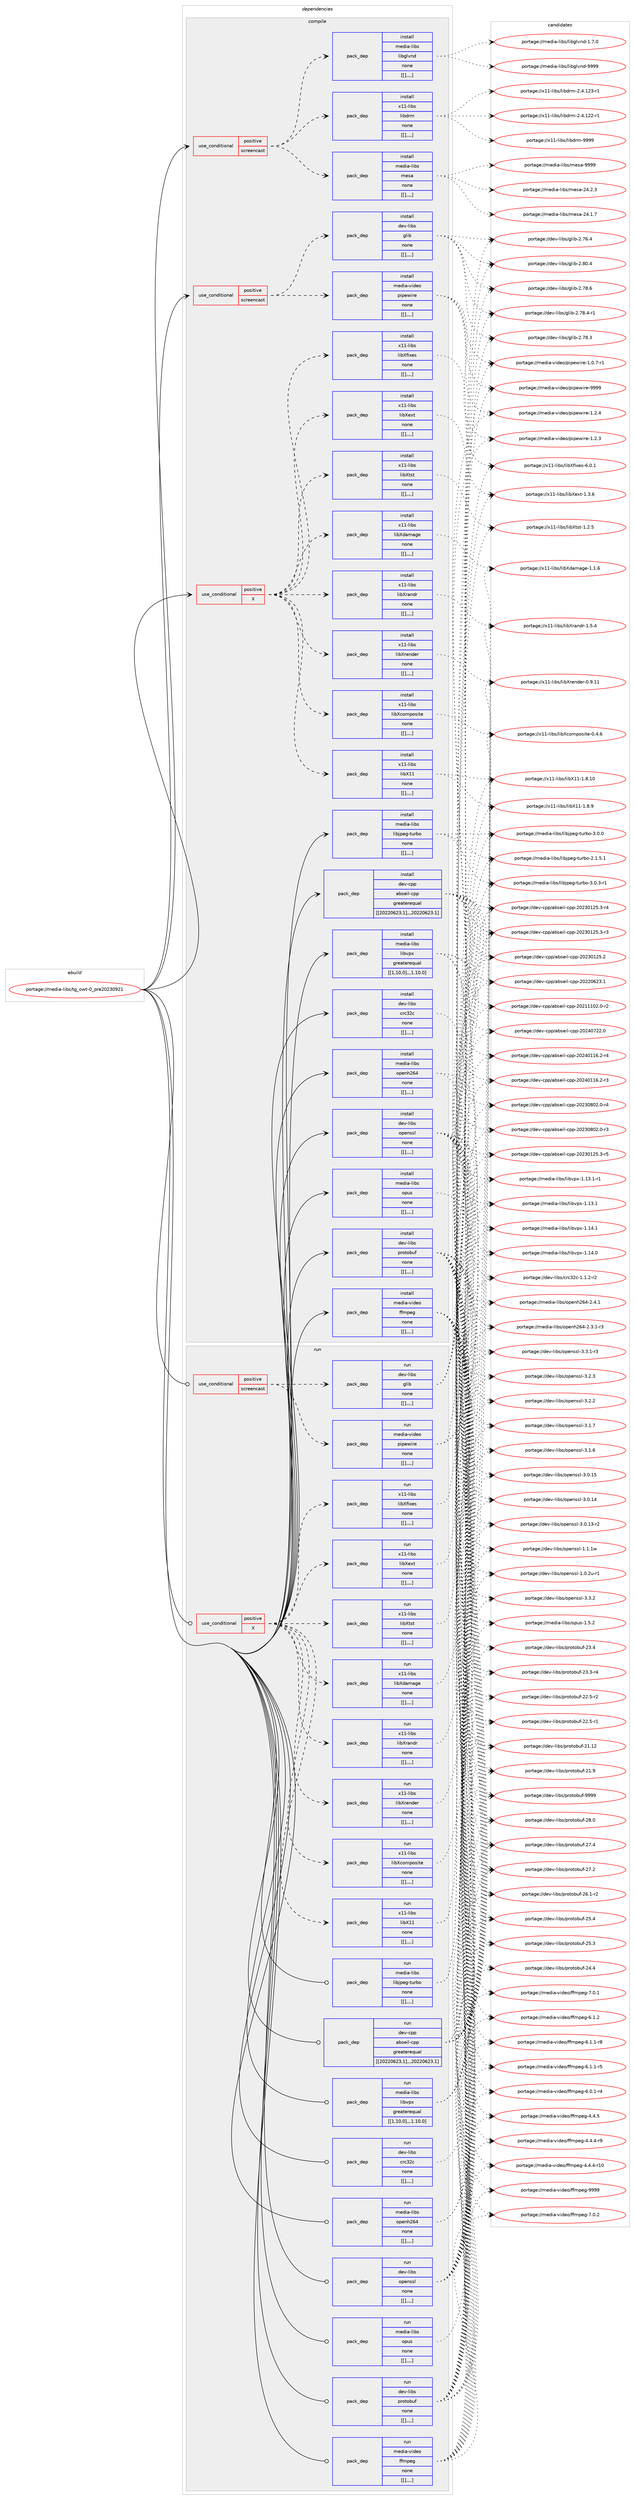 digraph prolog {

# *************
# Graph options
# *************

newrank=true;
concentrate=true;
compound=true;
graph [rankdir=LR,fontname=Helvetica,fontsize=10,ranksep=1.5];#, ranksep=2.5, nodesep=0.2];
edge  [arrowhead=vee];
node  [fontname=Helvetica,fontsize=10];

# **********
# The ebuild
# **********

subgraph cluster_leftcol {
color=gray;
label=<<i>ebuild</i>>;
id [label="portage://media-libs/tg_owt-0_pre20230921", color=red, width=4, href="../media-libs/tg_owt-0_pre20230921.svg"];
}

# ****************
# The dependencies
# ****************

subgraph cluster_midcol {
color=gray;
label=<<i>dependencies</i>>;
subgraph cluster_compile {
fillcolor="#eeeeee";
style=filled;
label=<<i>compile</i>>;
subgraph cond81525 {
dependency317025 [label=<<TABLE BORDER="0" CELLBORDER="1" CELLSPACING="0" CELLPADDING="4"><TR><TD ROWSPAN="3" CELLPADDING="10">use_conditional</TD></TR><TR><TD>positive</TD></TR><TR><TD>X</TD></TR></TABLE>>, shape=none, color=red];
subgraph pack233077 {
dependency317026 [label=<<TABLE BORDER="0" CELLBORDER="1" CELLSPACING="0" CELLPADDING="4" WIDTH="220"><TR><TD ROWSPAN="6" CELLPADDING="30">pack_dep</TD></TR><TR><TD WIDTH="110">install</TD></TR><TR><TD>x11-libs</TD></TR><TR><TD>libX11</TD></TR><TR><TD>none</TD></TR><TR><TD>[[],,,,]</TD></TR></TABLE>>, shape=none, color=blue];
}
dependency317025:e -> dependency317026:w [weight=20,style="dashed",arrowhead="vee"];
subgraph pack233078 {
dependency317027 [label=<<TABLE BORDER="0" CELLBORDER="1" CELLSPACING="0" CELLPADDING="4" WIDTH="220"><TR><TD ROWSPAN="6" CELLPADDING="30">pack_dep</TD></TR><TR><TD WIDTH="110">install</TD></TR><TR><TD>x11-libs</TD></TR><TR><TD>libXcomposite</TD></TR><TR><TD>none</TD></TR><TR><TD>[[],,,,]</TD></TR></TABLE>>, shape=none, color=blue];
}
dependency317025:e -> dependency317027:w [weight=20,style="dashed",arrowhead="vee"];
subgraph pack233079 {
dependency317028 [label=<<TABLE BORDER="0" CELLBORDER="1" CELLSPACING="0" CELLPADDING="4" WIDTH="220"><TR><TD ROWSPAN="6" CELLPADDING="30">pack_dep</TD></TR><TR><TD WIDTH="110">install</TD></TR><TR><TD>x11-libs</TD></TR><TR><TD>libXdamage</TD></TR><TR><TD>none</TD></TR><TR><TD>[[],,,,]</TD></TR></TABLE>>, shape=none, color=blue];
}
dependency317025:e -> dependency317028:w [weight=20,style="dashed",arrowhead="vee"];
subgraph pack233080 {
dependency317029 [label=<<TABLE BORDER="0" CELLBORDER="1" CELLSPACING="0" CELLPADDING="4" WIDTH="220"><TR><TD ROWSPAN="6" CELLPADDING="30">pack_dep</TD></TR><TR><TD WIDTH="110">install</TD></TR><TR><TD>x11-libs</TD></TR><TR><TD>libXext</TD></TR><TR><TD>none</TD></TR><TR><TD>[[],,,,]</TD></TR></TABLE>>, shape=none, color=blue];
}
dependency317025:e -> dependency317029:w [weight=20,style="dashed",arrowhead="vee"];
subgraph pack233081 {
dependency317030 [label=<<TABLE BORDER="0" CELLBORDER="1" CELLSPACING="0" CELLPADDING="4" WIDTH="220"><TR><TD ROWSPAN="6" CELLPADDING="30">pack_dep</TD></TR><TR><TD WIDTH="110">install</TD></TR><TR><TD>x11-libs</TD></TR><TR><TD>libXfixes</TD></TR><TR><TD>none</TD></TR><TR><TD>[[],,,,]</TD></TR></TABLE>>, shape=none, color=blue];
}
dependency317025:e -> dependency317030:w [weight=20,style="dashed",arrowhead="vee"];
subgraph pack233082 {
dependency317031 [label=<<TABLE BORDER="0" CELLBORDER="1" CELLSPACING="0" CELLPADDING="4" WIDTH="220"><TR><TD ROWSPAN="6" CELLPADDING="30">pack_dep</TD></TR><TR><TD WIDTH="110">install</TD></TR><TR><TD>x11-libs</TD></TR><TR><TD>libXrender</TD></TR><TR><TD>none</TD></TR><TR><TD>[[],,,,]</TD></TR></TABLE>>, shape=none, color=blue];
}
dependency317025:e -> dependency317031:w [weight=20,style="dashed",arrowhead="vee"];
subgraph pack233083 {
dependency317032 [label=<<TABLE BORDER="0" CELLBORDER="1" CELLSPACING="0" CELLPADDING="4" WIDTH="220"><TR><TD ROWSPAN="6" CELLPADDING="30">pack_dep</TD></TR><TR><TD WIDTH="110">install</TD></TR><TR><TD>x11-libs</TD></TR><TR><TD>libXrandr</TD></TR><TR><TD>none</TD></TR><TR><TD>[[],,,,]</TD></TR></TABLE>>, shape=none, color=blue];
}
dependency317025:e -> dependency317032:w [weight=20,style="dashed",arrowhead="vee"];
subgraph pack233084 {
dependency317033 [label=<<TABLE BORDER="0" CELLBORDER="1" CELLSPACING="0" CELLPADDING="4" WIDTH="220"><TR><TD ROWSPAN="6" CELLPADDING="30">pack_dep</TD></TR><TR><TD WIDTH="110">install</TD></TR><TR><TD>x11-libs</TD></TR><TR><TD>libXtst</TD></TR><TR><TD>none</TD></TR><TR><TD>[[],,,,]</TD></TR></TABLE>>, shape=none, color=blue];
}
dependency317025:e -> dependency317033:w [weight=20,style="dashed",arrowhead="vee"];
}
id:e -> dependency317025:w [weight=20,style="solid",arrowhead="vee"];
subgraph cond81526 {
dependency317034 [label=<<TABLE BORDER="0" CELLBORDER="1" CELLSPACING="0" CELLPADDING="4"><TR><TD ROWSPAN="3" CELLPADDING="10">use_conditional</TD></TR><TR><TD>positive</TD></TR><TR><TD>screencast</TD></TR></TABLE>>, shape=none, color=red];
subgraph pack233085 {
dependency317035 [label=<<TABLE BORDER="0" CELLBORDER="1" CELLSPACING="0" CELLPADDING="4" WIDTH="220"><TR><TD ROWSPAN="6" CELLPADDING="30">pack_dep</TD></TR><TR><TD WIDTH="110">install</TD></TR><TR><TD>dev-libs</TD></TR><TR><TD>glib</TD></TR><TR><TD>none</TD></TR><TR><TD>[[],,,,]</TD></TR></TABLE>>, shape=none, color=blue];
}
dependency317034:e -> dependency317035:w [weight=20,style="dashed",arrowhead="vee"];
subgraph pack233086 {
dependency317036 [label=<<TABLE BORDER="0" CELLBORDER="1" CELLSPACING="0" CELLPADDING="4" WIDTH="220"><TR><TD ROWSPAN="6" CELLPADDING="30">pack_dep</TD></TR><TR><TD WIDTH="110">install</TD></TR><TR><TD>media-video</TD></TR><TR><TD>pipewire</TD></TR><TR><TD>none</TD></TR><TR><TD>[[],,,,]</TD></TR></TABLE>>, shape=none, color=blue];
}
dependency317034:e -> dependency317036:w [weight=20,style="dashed",arrowhead="vee"];
}
id:e -> dependency317034:w [weight=20,style="solid",arrowhead="vee"];
subgraph cond81527 {
dependency317037 [label=<<TABLE BORDER="0" CELLBORDER="1" CELLSPACING="0" CELLPADDING="4"><TR><TD ROWSPAN="3" CELLPADDING="10">use_conditional</TD></TR><TR><TD>positive</TD></TR><TR><TD>screencast</TD></TR></TABLE>>, shape=none, color=red];
subgraph pack233087 {
dependency317038 [label=<<TABLE BORDER="0" CELLBORDER="1" CELLSPACING="0" CELLPADDING="4" WIDTH="220"><TR><TD ROWSPAN="6" CELLPADDING="30">pack_dep</TD></TR><TR><TD WIDTH="110">install</TD></TR><TR><TD>media-libs</TD></TR><TR><TD>libglvnd</TD></TR><TR><TD>none</TD></TR><TR><TD>[[],,,,]</TD></TR></TABLE>>, shape=none, color=blue];
}
dependency317037:e -> dependency317038:w [weight=20,style="dashed",arrowhead="vee"];
subgraph pack233088 {
dependency317039 [label=<<TABLE BORDER="0" CELLBORDER="1" CELLSPACING="0" CELLPADDING="4" WIDTH="220"><TR><TD ROWSPAN="6" CELLPADDING="30">pack_dep</TD></TR><TR><TD WIDTH="110">install</TD></TR><TR><TD>media-libs</TD></TR><TR><TD>mesa</TD></TR><TR><TD>none</TD></TR><TR><TD>[[],,,,]</TD></TR></TABLE>>, shape=none, color=blue];
}
dependency317037:e -> dependency317039:w [weight=20,style="dashed",arrowhead="vee"];
subgraph pack233089 {
dependency317040 [label=<<TABLE BORDER="0" CELLBORDER="1" CELLSPACING="0" CELLPADDING="4" WIDTH="220"><TR><TD ROWSPAN="6" CELLPADDING="30">pack_dep</TD></TR><TR><TD WIDTH="110">install</TD></TR><TR><TD>x11-libs</TD></TR><TR><TD>libdrm</TD></TR><TR><TD>none</TD></TR><TR><TD>[[],,,,]</TD></TR></TABLE>>, shape=none, color=blue];
}
dependency317037:e -> dependency317040:w [weight=20,style="dashed",arrowhead="vee"];
}
id:e -> dependency317037:w [weight=20,style="solid",arrowhead="vee"];
subgraph pack233090 {
dependency317041 [label=<<TABLE BORDER="0" CELLBORDER="1" CELLSPACING="0" CELLPADDING="4" WIDTH="220"><TR><TD ROWSPAN="6" CELLPADDING="30">pack_dep</TD></TR><TR><TD WIDTH="110">install</TD></TR><TR><TD>dev-cpp</TD></TR><TR><TD>abseil-cpp</TD></TR><TR><TD>greaterequal</TD></TR><TR><TD>[[20220623,1],,,20220623.1]</TD></TR></TABLE>>, shape=none, color=blue];
}
id:e -> dependency317041:w [weight=20,style="solid",arrowhead="vee"];
subgraph pack233091 {
dependency317042 [label=<<TABLE BORDER="0" CELLBORDER="1" CELLSPACING="0" CELLPADDING="4" WIDTH="220"><TR><TD ROWSPAN="6" CELLPADDING="30">pack_dep</TD></TR><TR><TD WIDTH="110">install</TD></TR><TR><TD>dev-libs</TD></TR><TR><TD>crc32c</TD></TR><TR><TD>none</TD></TR><TR><TD>[[],,,,]</TD></TR></TABLE>>, shape=none, color=blue];
}
id:e -> dependency317042:w [weight=20,style="solid",arrowhead="vee"];
subgraph pack233092 {
dependency317043 [label=<<TABLE BORDER="0" CELLBORDER="1" CELLSPACING="0" CELLPADDING="4" WIDTH="220"><TR><TD ROWSPAN="6" CELLPADDING="30">pack_dep</TD></TR><TR><TD WIDTH="110">install</TD></TR><TR><TD>dev-libs</TD></TR><TR><TD>openssl</TD></TR><TR><TD>none</TD></TR><TR><TD>[[],,,,]</TD></TR></TABLE>>, shape=none, color=blue];
}
id:e -> dependency317043:w [weight=20,style="solid",arrowhead="vee"];
subgraph pack233093 {
dependency317044 [label=<<TABLE BORDER="0" CELLBORDER="1" CELLSPACING="0" CELLPADDING="4" WIDTH="220"><TR><TD ROWSPAN="6" CELLPADDING="30">pack_dep</TD></TR><TR><TD WIDTH="110">install</TD></TR><TR><TD>dev-libs</TD></TR><TR><TD>protobuf</TD></TR><TR><TD>none</TD></TR><TR><TD>[[],,,,]</TD></TR></TABLE>>, shape=none, color=blue];
}
id:e -> dependency317044:w [weight=20,style="solid",arrowhead="vee"];
subgraph pack233094 {
dependency317045 [label=<<TABLE BORDER="0" CELLBORDER="1" CELLSPACING="0" CELLPADDING="4" WIDTH="220"><TR><TD ROWSPAN="6" CELLPADDING="30">pack_dep</TD></TR><TR><TD WIDTH="110">install</TD></TR><TR><TD>media-libs</TD></TR><TR><TD>libjpeg-turbo</TD></TR><TR><TD>none</TD></TR><TR><TD>[[],,,,]</TD></TR></TABLE>>, shape=none, color=blue];
}
id:e -> dependency317045:w [weight=20,style="solid",arrowhead="vee"];
subgraph pack233095 {
dependency317046 [label=<<TABLE BORDER="0" CELLBORDER="1" CELLSPACING="0" CELLPADDING="4" WIDTH="220"><TR><TD ROWSPAN="6" CELLPADDING="30">pack_dep</TD></TR><TR><TD WIDTH="110">install</TD></TR><TR><TD>media-libs</TD></TR><TR><TD>libvpx</TD></TR><TR><TD>greaterequal</TD></TR><TR><TD>[[1,10,0],,,1.10.0]</TD></TR></TABLE>>, shape=none, color=blue];
}
id:e -> dependency317046:w [weight=20,style="solid",arrowhead="vee"];
subgraph pack233096 {
dependency317047 [label=<<TABLE BORDER="0" CELLBORDER="1" CELLSPACING="0" CELLPADDING="4" WIDTH="220"><TR><TD ROWSPAN="6" CELLPADDING="30">pack_dep</TD></TR><TR><TD WIDTH="110">install</TD></TR><TR><TD>media-libs</TD></TR><TR><TD>openh264</TD></TR><TR><TD>none</TD></TR><TR><TD>[[],,,,]</TD></TR></TABLE>>, shape=none, color=blue];
}
id:e -> dependency317047:w [weight=20,style="solid",arrowhead="vee"];
subgraph pack233097 {
dependency317048 [label=<<TABLE BORDER="0" CELLBORDER="1" CELLSPACING="0" CELLPADDING="4" WIDTH="220"><TR><TD ROWSPAN="6" CELLPADDING="30">pack_dep</TD></TR><TR><TD WIDTH="110">install</TD></TR><TR><TD>media-libs</TD></TR><TR><TD>opus</TD></TR><TR><TD>none</TD></TR><TR><TD>[[],,,,]</TD></TR></TABLE>>, shape=none, color=blue];
}
id:e -> dependency317048:w [weight=20,style="solid",arrowhead="vee"];
subgraph pack233098 {
dependency317049 [label=<<TABLE BORDER="0" CELLBORDER="1" CELLSPACING="0" CELLPADDING="4" WIDTH="220"><TR><TD ROWSPAN="6" CELLPADDING="30">pack_dep</TD></TR><TR><TD WIDTH="110">install</TD></TR><TR><TD>media-video</TD></TR><TR><TD>ffmpeg</TD></TR><TR><TD>none</TD></TR><TR><TD>[[],,,,]</TD></TR></TABLE>>, shape=none, color=blue];
}
id:e -> dependency317049:w [weight=20,style="solid",arrowhead="vee"];
}
subgraph cluster_compileandrun {
fillcolor="#eeeeee";
style=filled;
label=<<i>compile and run</i>>;
}
subgraph cluster_run {
fillcolor="#eeeeee";
style=filled;
label=<<i>run</i>>;
subgraph cond81528 {
dependency317050 [label=<<TABLE BORDER="0" CELLBORDER="1" CELLSPACING="0" CELLPADDING="4"><TR><TD ROWSPAN="3" CELLPADDING="10">use_conditional</TD></TR><TR><TD>positive</TD></TR><TR><TD>X</TD></TR></TABLE>>, shape=none, color=red];
subgraph pack233099 {
dependency317051 [label=<<TABLE BORDER="0" CELLBORDER="1" CELLSPACING="0" CELLPADDING="4" WIDTH="220"><TR><TD ROWSPAN="6" CELLPADDING="30">pack_dep</TD></TR><TR><TD WIDTH="110">run</TD></TR><TR><TD>x11-libs</TD></TR><TR><TD>libX11</TD></TR><TR><TD>none</TD></TR><TR><TD>[[],,,,]</TD></TR></TABLE>>, shape=none, color=blue];
}
dependency317050:e -> dependency317051:w [weight=20,style="dashed",arrowhead="vee"];
subgraph pack233100 {
dependency317052 [label=<<TABLE BORDER="0" CELLBORDER="1" CELLSPACING="0" CELLPADDING="4" WIDTH="220"><TR><TD ROWSPAN="6" CELLPADDING="30">pack_dep</TD></TR><TR><TD WIDTH="110">run</TD></TR><TR><TD>x11-libs</TD></TR><TR><TD>libXcomposite</TD></TR><TR><TD>none</TD></TR><TR><TD>[[],,,,]</TD></TR></TABLE>>, shape=none, color=blue];
}
dependency317050:e -> dependency317052:w [weight=20,style="dashed",arrowhead="vee"];
subgraph pack233101 {
dependency317053 [label=<<TABLE BORDER="0" CELLBORDER="1" CELLSPACING="0" CELLPADDING="4" WIDTH="220"><TR><TD ROWSPAN="6" CELLPADDING="30">pack_dep</TD></TR><TR><TD WIDTH="110">run</TD></TR><TR><TD>x11-libs</TD></TR><TR><TD>libXdamage</TD></TR><TR><TD>none</TD></TR><TR><TD>[[],,,,]</TD></TR></TABLE>>, shape=none, color=blue];
}
dependency317050:e -> dependency317053:w [weight=20,style="dashed",arrowhead="vee"];
subgraph pack233102 {
dependency317054 [label=<<TABLE BORDER="0" CELLBORDER="1" CELLSPACING="0" CELLPADDING="4" WIDTH="220"><TR><TD ROWSPAN="6" CELLPADDING="30">pack_dep</TD></TR><TR><TD WIDTH="110">run</TD></TR><TR><TD>x11-libs</TD></TR><TR><TD>libXext</TD></TR><TR><TD>none</TD></TR><TR><TD>[[],,,,]</TD></TR></TABLE>>, shape=none, color=blue];
}
dependency317050:e -> dependency317054:w [weight=20,style="dashed",arrowhead="vee"];
subgraph pack233103 {
dependency317055 [label=<<TABLE BORDER="0" CELLBORDER="1" CELLSPACING="0" CELLPADDING="4" WIDTH="220"><TR><TD ROWSPAN="6" CELLPADDING="30">pack_dep</TD></TR><TR><TD WIDTH="110">run</TD></TR><TR><TD>x11-libs</TD></TR><TR><TD>libXfixes</TD></TR><TR><TD>none</TD></TR><TR><TD>[[],,,,]</TD></TR></TABLE>>, shape=none, color=blue];
}
dependency317050:e -> dependency317055:w [weight=20,style="dashed",arrowhead="vee"];
subgraph pack233104 {
dependency317056 [label=<<TABLE BORDER="0" CELLBORDER="1" CELLSPACING="0" CELLPADDING="4" WIDTH="220"><TR><TD ROWSPAN="6" CELLPADDING="30">pack_dep</TD></TR><TR><TD WIDTH="110">run</TD></TR><TR><TD>x11-libs</TD></TR><TR><TD>libXrender</TD></TR><TR><TD>none</TD></TR><TR><TD>[[],,,,]</TD></TR></TABLE>>, shape=none, color=blue];
}
dependency317050:e -> dependency317056:w [weight=20,style="dashed",arrowhead="vee"];
subgraph pack233105 {
dependency317057 [label=<<TABLE BORDER="0" CELLBORDER="1" CELLSPACING="0" CELLPADDING="4" WIDTH="220"><TR><TD ROWSPAN="6" CELLPADDING="30">pack_dep</TD></TR><TR><TD WIDTH="110">run</TD></TR><TR><TD>x11-libs</TD></TR><TR><TD>libXrandr</TD></TR><TR><TD>none</TD></TR><TR><TD>[[],,,,]</TD></TR></TABLE>>, shape=none, color=blue];
}
dependency317050:e -> dependency317057:w [weight=20,style="dashed",arrowhead="vee"];
subgraph pack233106 {
dependency317058 [label=<<TABLE BORDER="0" CELLBORDER="1" CELLSPACING="0" CELLPADDING="4" WIDTH="220"><TR><TD ROWSPAN="6" CELLPADDING="30">pack_dep</TD></TR><TR><TD WIDTH="110">run</TD></TR><TR><TD>x11-libs</TD></TR><TR><TD>libXtst</TD></TR><TR><TD>none</TD></TR><TR><TD>[[],,,,]</TD></TR></TABLE>>, shape=none, color=blue];
}
dependency317050:e -> dependency317058:w [weight=20,style="dashed",arrowhead="vee"];
}
id:e -> dependency317050:w [weight=20,style="solid",arrowhead="odot"];
subgraph cond81529 {
dependency317059 [label=<<TABLE BORDER="0" CELLBORDER="1" CELLSPACING="0" CELLPADDING="4"><TR><TD ROWSPAN="3" CELLPADDING="10">use_conditional</TD></TR><TR><TD>positive</TD></TR><TR><TD>screencast</TD></TR></TABLE>>, shape=none, color=red];
subgraph pack233107 {
dependency317060 [label=<<TABLE BORDER="0" CELLBORDER="1" CELLSPACING="0" CELLPADDING="4" WIDTH="220"><TR><TD ROWSPAN="6" CELLPADDING="30">pack_dep</TD></TR><TR><TD WIDTH="110">run</TD></TR><TR><TD>dev-libs</TD></TR><TR><TD>glib</TD></TR><TR><TD>none</TD></TR><TR><TD>[[],,,,]</TD></TR></TABLE>>, shape=none, color=blue];
}
dependency317059:e -> dependency317060:w [weight=20,style="dashed",arrowhead="vee"];
subgraph pack233108 {
dependency317061 [label=<<TABLE BORDER="0" CELLBORDER="1" CELLSPACING="0" CELLPADDING="4" WIDTH="220"><TR><TD ROWSPAN="6" CELLPADDING="30">pack_dep</TD></TR><TR><TD WIDTH="110">run</TD></TR><TR><TD>media-video</TD></TR><TR><TD>pipewire</TD></TR><TR><TD>none</TD></TR><TR><TD>[[],,,,]</TD></TR></TABLE>>, shape=none, color=blue];
}
dependency317059:e -> dependency317061:w [weight=20,style="dashed",arrowhead="vee"];
}
id:e -> dependency317059:w [weight=20,style="solid",arrowhead="odot"];
subgraph pack233109 {
dependency317062 [label=<<TABLE BORDER="0" CELLBORDER="1" CELLSPACING="0" CELLPADDING="4" WIDTH="220"><TR><TD ROWSPAN="6" CELLPADDING="30">pack_dep</TD></TR><TR><TD WIDTH="110">run</TD></TR><TR><TD>dev-cpp</TD></TR><TR><TD>abseil-cpp</TD></TR><TR><TD>greaterequal</TD></TR><TR><TD>[[20220623,1],,,20220623.1]</TD></TR></TABLE>>, shape=none, color=blue];
}
id:e -> dependency317062:w [weight=20,style="solid",arrowhead="odot"];
subgraph pack233110 {
dependency317063 [label=<<TABLE BORDER="0" CELLBORDER="1" CELLSPACING="0" CELLPADDING="4" WIDTH="220"><TR><TD ROWSPAN="6" CELLPADDING="30">pack_dep</TD></TR><TR><TD WIDTH="110">run</TD></TR><TR><TD>dev-libs</TD></TR><TR><TD>crc32c</TD></TR><TR><TD>none</TD></TR><TR><TD>[[],,,,]</TD></TR></TABLE>>, shape=none, color=blue];
}
id:e -> dependency317063:w [weight=20,style="solid",arrowhead="odot"];
subgraph pack233111 {
dependency317064 [label=<<TABLE BORDER="0" CELLBORDER="1" CELLSPACING="0" CELLPADDING="4" WIDTH="220"><TR><TD ROWSPAN="6" CELLPADDING="30">pack_dep</TD></TR><TR><TD WIDTH="110">run</TD></TR><TR><TD>dev-libs</TD></TR><TR><TD>openssl</TD></TR><TR><TD>none</TD></TR><TR><TD>[[],,,,]</TD></TR></TABLE>>, shape=none, color=blue];
}
id:e -> dependency317064:w [weight=20,style="solid",arrowhead="odot"];
subgraph pack233112 {
dependency317065 [label=<<TABLE BORDER="0" CELLBORDER="1" CELLSPACING="0" CELLPADDING="4" WIDTH="220"><TR><TD ROWSPAN="6" CELLPADDING="30">pack_dep</TD></TR><TR><TD WIDTH="110">run</TD></TR><TR><TD>dev-libs</TD></TR><TR><TD>protobuf</TD></TR><TR><TD>none</TD></TR><TR><TD>[[],,,,]</TD></TR></TABLE>>, shape=none, color=blue];
}
id:e -> dependency317065:w [weight=20,style="solid",arrowhead="odot"];
subgraph pack233113 {
dependency317066 [label=<<TABLE BORDER="0" CELLBORDER="1" CELLSPACING="0" CELLPADDING="4" WIDTH="220"><TR><TD ROWSPAN="6" CELLPADDING="30">pack_dep</TD></TR><TR><TD WIDTH="110">run</TD></TR><TR><TD>media-libs</TD></TR><TR><TD>libjpeg-turbo</TD></TR><TR><TD>none</TD></TR><TR><TD>[[],,,,]</TD></TR></TABLE>>, shape=none, color=blue];
}
id:e -> dependency317066:w [weight=20,style="solid",arrowhead="odot"];
subgraph pack233114 {
dependency317067 [label=<<TABLE BORDER="0" CELLBORDER="1" CELLSPACING="0" CELLPADDING="4" WIDTH="220"><TR><TD ROWSPAN="6" CELLPADDING="30">pack_dep</TD></TR><TR><TD WIDTH="110">run</TD></TR><TR><TD>media-libs</TD></TR><TR><TD>libvpx</TD></TR><TR><TD>greaterequal</TD></TR><TR><TD>[[1,10,0],,,1.10.0]</TD></TR></TABLE>>, shape=none, color=blue];
}
id:e -> dependency317067:w [weight=20,style="solid",arrowhead="odot"];
subgraph pack233115 {
dependency317068 [label=<<TABLE BORDER="0" CELLBORDER="1" CELLSPACING="0" CELLPADDING="4" WIDTH="220"><TR><TD ROWSPAN="6" CELLPADDING="30">pack_dep</TD></TR><TR><TD WIDTH="110">run</TD></TR><TR><TD>media-libs</TD></TR><TR><TD>openh264</TD></TR><TR><TD>none</TD></TR><TR><TD>[[],,,,]</TD></TR></TABLE>>, shape=none, color=blue];
}
id:e -> dependency317068:w [weight=20,style="solid",arrowhead="odot"];
subgraph pack233116 {
dependency317069 [label=<<TABLE BORDER="0" CELLBORDER="1" CELLSPACING="0" CELLPADDING="4" WIDTH="220"><TR><TD ROWSPAN="6" CELLPADDING="30">pack_dep</TD></TR><TR><TD WIDTH="110">run</TD></TR><TR><TD>media-libs</TD></TR><TR><TD>opus</TD></TR><TR><TD>none</TD></TR><TR><TD>[[],,,,]</TD></TR></TABLE>>, shape=none, color=blue];
}
id:e -> dependency317069:w [weight=20,style="solid",arrowhead="odot"];
subgraph pack233117 {
dependency317070 [label=<<TABLE BORDER="0" CELLBORDER="1" CELLSPACING="0" CELLPADDING="4" WIDTH="220"><TR><TD ROWSPAN="6" CELLPADDING="30">pack_dep</TD></TR><TR><TD WIDTH="110">run</TD></TR><TR><TD>media-video</TD></TR><TR><TD>ffmpeg</TD></TR><TR><TD>none</TD></TR><TR><TD>[[],,,,]</TD></TR></TABLE>>, shape=none, color=blue];
}
id:e -> dependency317070:w [weight=20,style="solid",arrowhead="odot"];
}
}

# **************
# The candidates
# **************

subgraph cluster_choices {
rank=same;
color=gray;
label=<<i>candidates</i>>;

subgraph choice233077 {
color=black;
nodesep=1;
choice12049494510810598115471081059888494945494656464948 [label="portage://x11-libs/libX11-1.8.10", color=red, width=4,href="../x11-libs/libX11-1.8.10.svg"];
choice120494945108105981154710810598884949454946564657 [label="portage://x11-libs/libX11-1.8.9", color=red, width=4,href="../x11-libs/libX11-1.8.9.svg"];
dependency317026:e -> choice12049494510810598115471081059888494945494656464948:w [style=dotted,weight="100"];
dependency317026:e -> choice120494945108105981154710810598884949454946564657:w [style=dotted,weight="100"];
}
subgraph choice233078 {
color=black;
nodesep=1;
choice1204949451081059811547108105988899111109112111115105116101454846524654 [label="portage://x11-libs/libXcomposite-0.4.6", color=red, width=4,href="../x11-libs/libXcomposite-0.4.6.svg"];
dependency317027:e -> choice1204949451081059811547108105988899111109112111115105116101454846524654:w [style=dotted,weight="100"];
}
subgraph choice233079 {
color=black;
nodesep=1;
choice120494945108105981154710810598881009710997103101454946494654 [label="portage://x11-libs/libXdamage-1.1.6", color=red, width=4,href="../x11-libs/libXdamage-1.1.6.svg"];
dependency317028:e -> choice120494945108105981154710810598881009710997103101454946494654:w [style=dotted,weight="100"];
}
subgraph choice233080 {
color=black;
nodesep=1;
choice12049494510810598115471081059888101120116454946514654 [label="portage://x11-libs/libXext-1.3.6", color=red, width=4,href="../x11-libs/libXext-1.3.6.svg"];
dependency317029:e -> choice12049494510810598115471081059888101120116454946514654:w [style=dotted,weight="100"];
}
subgraph choice233081 {
color=black;
nodesep=1;
choice12049494510810598115471081059888102105120101115455446484649 [label="portage://x11-libs/libXfixes-6.0.1", color=red, width=4,href="../x11-libs/libXfixes-6.0.1.svg"];
dependency317030:e -> choice12049494510810598115471081059888102105120101115455446484649:w [style=dotted,weight="100"];
}
subgraph choice233082 {
color=black;
nodesep=1;
choice1204949451081059811547108105988811410111010010111445484657464949 [label="portage://x11-libs/libXrender-0.9.11", color=red, width=4,href="../x11-libs/libXrender-0.9.11.svg"];
dependency317031:e -> choice1204949451081059811547108105988811410111010010111445484657464949:w [style=dotted,weight="100"];
}
subgraph choice233083 {
color=black;
nodesep=1;
choice1204949451081059811547108105988811497110100114454946534652 [label="portage://x11-libs/libXrandr-1.5.4", color=red, width=4,href="../x11-libs/libXrandr-1.5.4.svg"];
dependency317032:e -> choice1204949451081059811547108105988811497110100114454946534652:w [style=dotted,weight="100"];
}
subgraph choice233084 {
color=black;
nodesep=1;
choice12049494510810598115471081059888116115116454946504653 [label="portage://x11-libs/libXtst-1.2.5", color=red, width=4,href="../x11-libs/libXtst-1.2.5.svg"];
dependency317033:e -> choice12049494510810598115471081059888116115116454946504653:w [style=dotted,weight="100"];
}
subgraph choice233085 {
color=black;
nodesep=1;
choice1001011184510810598115471031081059845504656484652 [label="portage://dev-libs/glib-2.80.4", color=red, width=4,href="../dev-libs/glib-2.80.4.svg"];
choice1001011184510810598115471031081059845504655564654 [label="portage://dev-libs/glib-2.78.6", color=red, width=4,href="../dev-libs/glib-2.78.6.svg"];
choice10010111845108105981154710310810598455046555646524511449 [label="portage://dev-libs/glib-2.78.4-r1", color=red, width=4,href="../dev-libs/glib-2.78.4-r1.svg"];
choice1001011184510810598115471031081059845504655564651 [label="portage://dev-libs/glib-2.78.3", color=red, width=4,href="../dev-libs/glib-2.78.3.svg"];
choice1001011184510810598115471031081059845504655544652 [label="portage://dev-libs/glib-2.76.4", color=red, width=4,href="../dev-libs/glib-2.76.4.svg"];
dependency317035:e -> choice1001011184510810598115471031081059845504656484652:w [style=dotted,weight="100"];
dependency317035:e -> choice1001011184510810598115471031081059845504655564654:w [style=dotted,weight="100"];
dependency317035:e -> choice10010111845108105981154710310810598455046555646524511449:w [style=dotted,weight="100"];
dependency317035:e -> choice1001011184510810598115471031081059845504655564651:w [style=dotted,weight="100"];
dependency317035:e -> choice1001011184510810598115471031081059845504655544652:w [style=dotted,weight="100"];
}
subgraph choice233086 {
color=black;
nodesep=1;
choice1091011001059745118105100101111471121051121011191051141014557575757 [label="portage://media-video/pipewire-9999", color=red, width=4,href="../media-video/pipewire-9999.svg"];
choice109101100105974511810510010111147112105112101119105114101454946504652 [label="portage://media-video/pipewire-1.2.4", color=red, width=4,href="../media-video/pipewire-1.2.4.svg"];
choice109101100105974511810510010111147112105112101119105114101454946504651 [label="portage://media-video/pipewire-1.2.3", color=red, width=4,href="../media-video/pipewire-1.2.3.svg"];
choice1091011001059745118105100101111471121051121011191051141014549464846554511449 [label="portage://media-video/pipewire-1.0.7-r1", color=red, width=4,href="../media-video/pipewire-1.0.7-r1.svg"];
dependency317036:e -> choice1091011001059745118105100101111471121051121011191051141014557575757:w [style=dotted,weight="100"];
dependency317036:e -> choice109101100105974511810510010111147112105112101119105114101454946504652:w [style=dotted,weight="100"];
dependency317036:e -> choice109101100105974511810510010111147112105112101119105114101454946504651:w [style=dotted,weight="100"];
dependency317036:e -> choice1091011001059745118105100101111471121051121011191051141014549464846554511449:w [style=dotted,weight="100"];
}
subgraph choice233087 {
color=black;
nodesep=1;
choice10910110010597451081059811547108105981031081181101004557575757 [label="portage://media-libs/libglvnd-9999", color=red, width=4,href="../media-libs/libglvnd-9999.svg"];
choice1091011001059745108105981154710810598103108118110100454946554648 [label="portage://media-libs/libglvnd-1.7.0", color=red, width=4,href="../media-libs/libglvnd-1.7.0.svg"];
dependency317038:e -> choice10910110010597451081059811547108105981031081181101004557575757:w [style=dotted,weight="100"];
dependency317038:e -> choice1091011001059745108105981154710810598103108118110100454946554648:w [style=dotted,weight="100"];
}
subgraph choice233088 {
color=black;
nodesep=1;
choice10910110010597451081059811547109101115974557575757 [label="portage://media-libs/mesa-9999", color=red, width=4,href="../media-libs/mesa-9999.svg"];
choice109101100105974510810598115471091011159745505246504651 [label="portage://media-libs/mesa-24.2.3", color=red, width=4,href="../media-libs/mesa-24.2.3.svg"];
choice109101100105974510810598115471091011159745505246494655 [label="portage://media-libs/mesa-24.1.7", color=red, width=4,href="../media-libs/mesa-24.1.7.svg"];
dependency317039:e -> choice10910110010597451081059811547109101115974557575757:w [style=dotted,weight="100"];
dependency317039:e -> choice109101100105974510810598115471091011159745505246504651:w [style=dotted,weight="100"];
dependency317039:e -> choice109101100105974510810598115471091011159745505246494655:w [style=dotted,weight="100"];
}
subgraph choice233089 {
color=black;
nodesep=1;
choice1204949451081059811547108105981001141094557575757 [label="portage://x11-libs/libdrm-9999", color=red, width=4,href="../x11-libs/libdrm-9999.svg"];
choice12049494510810598115471081059810011410945504652464950514511449 [label="portage://x11-libs/libdrm-2.4.123-r1", color=red, width=4,href="../x11-libs/libdrm-2.4.123-r1.svg"];
choice12049494510810598115471081059810011410945504652464950504511449 [label="portage://x11-libs/libdrm-2.4.122-r1", color=red, width=4,href="../x11-libs/libdrm-2.4.122-r1.svg"];
dependency317040:e -> choice1204949451081059811547108105981001141094557575757:w [style=dotted,weight="100"];
dependency317040:e -> choice12049494510810598115471081059810011410945504652464950514511449:w [style=dotted,weight="100"];
dependency317040:e -> choice12049494510810598115471081059810011410945504652464950504511449:w [style=dotted,weight="100"];
}
subgraph choice233090 {
color=black;
nodesep=1;
choice100101118459911211247979811510110510845991121124550485052485550504648 [label="portage://dev-cpp/abseil-cpp-20240722.0", color=red, width=4,href="../dev-cpp/abseil-cpp-20240722.0.svg"];
choice1001011184599112112479798115101105108459911211245504850524849495446504511452 [label="portage://dev-cpp/abseil-cpp-20240116.2-r4", color=red, width=4,href="../dev-cpp/abseil-cpp-20240116.2-r4.svg"];
choice1001011184599112112479798115101105108459911211245504850524849495446504511451 [label="portage://dev-cpp/abseil-cpp-20240116.2-r3", color=red, width=4,href="../dev-cpp/abseil-cpp-20240116.2-r3.svg"];
choice1001011184599112112479798115101105108459911211245504850514856485046484511452 [label="portage://dev-cpp/abseil-cpp-20230802.0-r4", color=red, width=4,href="../dev-cpp/abseil-cpp-20230802.0-r4.svg"];
choice1001011184599112112479798115101105108459911211245504850514856485046484511451 [label="portage://dev-cpp/abseil-cpp-20230802.0-r3", color=red, width=4,href="../dev-cpp/abseil-cpp-20230802.0-r3.svg"];
choice1001011184599112112479798115101105108459911211245504850514849505346514511453 [label="portage://dev-cpp/abseil-cpp-20230125.3-r5", color=red, width=4,href="../dev-cpp/abseil-cpp-20230125.3-r5.svg"];
choice1001011184599112112479798115101105108459911211245504850514849505346514511452 [label="portage://dev-cpp/abseil-cpp-20230125.3-r4", color=red, width=4,href="../dev-cpp/abseil-cpp-20230125.3-r4.svg"];
choice1001011184599112112479798115101105108459911211245504850514849505346514511451 [label="portage://dev-cpp/abseil-cpp-20230125.3-r3", color=red, width=4,href="../dev-cpp/abseil-cpp-20230125.3-r3.svg"];
choice100101118459911211247979811510110510845991121124550485051484950534650 [label="portage://dev-cpp/abseil-cpp-20230125.2", color=red, width=4,href="../dev-cpp/abseil-cpp-20230125.2.svg"];
choice100101118459911211247979811510110510845991121124550485050485450514649 [label="portage://dev-cpp/abseil-cpp-20220623.1", color=red, width=4,href="../dev-cpp/abseil-cpp-20220623.1.svg"];
choice1001011184599112112479798115101105108459911211245504850494949485046484511450 [label="portage://dev-cpp/abseil-cpp-20211102.0-r2", color=red, width=4,href="../dev-cpp/abseil-cpp-20211102.0-r2.svg"];
dependency317041:e -> choice100101118459911211247979811510110510845991121124550485052485550504648:w [style=dotted,weight="100"];
dependency317041:e -> choice1001011184599112112479798115101105108459911211245504850524849495446504511452:w [style=dotted,weight="100"];
dependency317041:e -> choice1001011184599112112479798115101105108459911211245504850524849495446504511451:w [style=dotted,weight="100"];
dependency317041:e -> choice1001011184599112112479798115101105108459911211245504850514856485046484511452:w [style=dotted,weight="100"];
dependency317041:e -> choice1001011184599112112479798115101105108459911211245504850514856485046484511451:w [style=dotted,weight="100"];
dependency317041:e -> choice1001011184599112112479798115101105108459911211245504850514849505346514511453:w [style=dotted,weight="100"];
dependency317041:e -> choice1001011184599112112479798115101105108459911211245504850514849505346514511452:w [style=dotted,weight="100"];
dependency317041:e -> choice1001011184599112112479798115101105108459911211245504850514849505346514511451:w [style=dotted,weight="100"];
dependency317041:e -> choice100101118459911211247979811510110510845991121124550485051484950534650:w [style=dotted,weight="100"];
dependency317041:e -> choice100101118459911211247979811510110510845991121124550485050485450514649:w [style=dotted,weight="100"];
dependency317041:e -> choice1001011184599112112479798115101105108459911211245504850494949485046484511450:w [style=dotted,weight="100"];
}
subgraph choice233091 {
color=black;
nodesep=1;
choice10010111845108105981154799114995150994549464946504511450 [label="portage://dev-libs/crc32c-1.1.2-r2", color=red, width=4,href="../dev-libs/crc32c-1.1.2-r2.svg"];
dependency317042:e -> choice10010111845108105981154799114995150994549464946504511450:w [style=dotted,weight="100"];
}
subgraph choice233092 {
color=black;
nodesep=1;
choice100101118451081059811547111112101110115115108455146514650 [label="portage://dev-libs/openssl-3.3.2", color=red, width=4,href="../dev-libs/openssl-3.3.2.svg"];
choice1001011184510810598115471111121011101151151084551465146494511451 [label="portage://dev-libs/openssl-3.3.1-r3", color=red, width=4,href="../dev-libs/openssl-3.3.1-r3.svg"];
choice100101118451081059811547111112101110115115108455146504651 [label="portage://dev-libs/openssl-3.2.3", color=red, width=4,href="../dev-libs/openssl-3.2.3.svg"];
choice100101118451081059811547111112101110115115108455146504650 [label="portage://dev-libs/openssl-3.2.2", color=red, width=4,href="../dev-libs/openssl-3.2.2.svg"];
choice100101118451081059811547111112101110115115108455146494655 [label="portage://dev-libs/openssl-3.1.7", color=red, width=4,href="../dev-libs/openssl-3.1.7.svg"];
choice100101118451081059811547111112101110115115108455146494654 [label="portage://dev-libs/openssl-3.1.6", color=red, width=4,href="../dev-libs/openssl-3.1.6.svg"];
choice10010111845108105981154711111210111011511510845514648464953 [label="portage://dev-libs/openssl-3.0.15", color=red, width=4,href="../dev-libs/openssl-3.0.15.svg"];
choice10010111845108105981154711111210111011511510845514648464952 [label="portage://dev-libs/openssl-3.0.14", color=red, width=4,href="../dev-libs/openssl-3.0.14.svg"];
choice100101118451081059811547111112101110115115108455146484649514511450 [label="portage://dev-libs/openssl-3.0.13-r2", color=red, width=4,href="../dev-libs/openssl-3.0.13-r2.svg"];
choice100101118451081059811547111112101110115115108454946494649119 [label="portage://dev-libs/openssl-1.1.1w", color=red, width=4,href="../dev-libs/openssl-1.1.1w.svg"];
choice1001011184510810598115471111121011101151151084549464846501174511449 [label="portage://dev-libs/openssl-1.0.2u-r1", color=red, width=4,href="../dev-libs/openssl-1.0.2u-r1.svg"];
dependency317043:e -> choice100101118451081059811547111112101110115115108455146514650:w [style=dotted,weight="100"];
dependency317043:e -> choice1001011184510810598115471111121011101151151084551465146494511451:w [style=dotted,weight="100"];
dependency317043:e -> choice100101118451081059811547111112101110115115108455146504651:w [style=dotted,weight="100"];
dependency317043:e -> choice100101118451081059811547111112101110115115108455146504650:w [style=dotted,weight="100"];
dependency317043:e -> choice100101118451081059811547111112101110115115108455146494655:w [style=dotted,weight="100"];
dependency317043:e -> choice100101118451081059811547111112101110115115108455146494654:w [style=dotted,weight="100"];
dependency317043:e -> choice10010111845108105981154711111210111011511510845514648464953:w [style=dotted,weight="100"];
dependency317043:e -> choice10010111845108105981154711111210111011511510845514648464952:w [style=dotted,weight="100"];
dependency317043:e -> choice100101118451081059811547111112101110115115108455146484649514511450:w [style=dotted,weight="100"];
dependency317043:e -> choice100101118451081059811547111112101110115115108454946494649119:w [style=dotted,weight="100"];
dependency317043:e -> choice1001011184510810598115471111121011101151151084549464846501174511449:w [style=dotted,weight="100"];
}
subgraph choice233093 {
color=black;
nodesep=1;
choice100101118451081059811547112114111116111981171024557575757 [label="portage://dev-libs/protobuf-9999", color=red, width=4,href="../dev-libs/protobuf-9999.svg"];
choice100101118451081059811547112114111116111981171024550564648 [label="portage://dev-libs/protobuf-28.0", color=red, width=4,href="../dev-libs/protobuf-28.0.svg"];
choice100101118451081059811547112114111116111981171024550554652 [label="portage://dev-libs/protobuf-27.4", color=red, width=4,href="../dev-libs/protobuf-27.4.svg"];
choice100101118451081059811547112114111116111981171024550554650 [label="portage://dev-libs/protobuf-27.2", color=red, width=4,href="../dev-libs/protobuf-27.2.svg"];
choice1001011184510810598115471121141111161119811710245505446494511450 [label="portage://dev-libs/protobuf-26.1-r2", color=red, width=4,href="../dev-libs/protobuf-26.1-r2.svg"];
choice100101118451081059811547112114111116111981171024550534652 [label="portage://dev-libs/protobuf-25.4", color=red, width=4,href="../dev-libs/protobuf-25.4.svg"];
choice100101118451081059811547112114111116111981171024550534651 [label="portage://dev-libs/protobuf-25.3", color=red, width=4,href="../dev-libs/protobuf-25.3.svg"];
choice100101118451081059811547112114111116111981171024550524652 [label="portage://dev-libs/protobuf-24.4", color=red, width=4,href="../dev-libs/protobuf-24.4.svg"];
choice100101118451081059811547112114111116111981171024550514652 [label="portage://dev-libs/protobuf-23.4", color=red, width=4,href="../dev-libs/protobuf-23.4.svg"];
choice1001011184510810598115471121141111161119811710245505146514511452 [label="portage://dev-libs/protobuf-23.3-r4", color=red, width=4,href="../dev-libs/protobuf-23.3-r4.svg"];
choice1001011184510810598115471121141111161119811710245505046534511450 [label="portage://dev-libs/protobuf-22.5-r2", color=red, width=4,href="../dev-libs/protobuf-22.5-r2.svg"];
choice1001011184510810598115471121141111161119811710245505046534511449 [label="portage://dev-libs/protobuf-22.5-r1", color=red, width=4,href="../dev-libs/protobuf-22.5-r1.svg"];
choice10010111845108105981154711211411111611198117102455049464950 [label="portage://dev-libs/protobuf-21.12", color=red, width=4,href="../dev-libs/protobuf-21.12.svg"];
choice100101118451081059811547112114111116111981171024550494657 [label="portage://dev-libs/protobuf-21.9", color=red, width=4,href="../dev-libs/protobuf-21.9.svg"];
dependency317044:e -> choice100101118451081059811547112114111116111981171024557575757:w [style=dotted,weight="100"];
dependency317044:e -> choice100101118451081059811547112114111116111981171024550564648:w [style=dotted,weight="100"];
dependency317044:e -> choice100101118451081059811547112114111116111981171024550554652:w [style=dotted,weight="100"];
dependency317044:e -> choice100101118451081059811547112114111116111981171024550554650:w [style=dotted,weight="100"];
dependency317044:e -> choice1001011184510810598115471121141111161119811710245505446494511450:w [style=dotted,weight="100"];
dependency317044:e -> choice100101118451081059811547112114111116111981171024550534652:w [style=dotted,weight="100"];
dependency317044:e -> choice100101118451081059811547112114111116111981171024550534651:w [style=dotted,weight="100"];
dependency317044:e -> choice100101118451081059811547112114111116111981171024550524652:w [style=dotted,weight="100"];
dependency317044:e -> choice100101118451081059811547112114111116111981171024550514652:w [style=dotted,weight="100"];
dependency317044:e -> choice1001011184510810598115471121141111161119811710245505146514511452:w [style=dotted,weight="100"];
dependency317044:e -> choice1001011184510810598115471121141111161119811710245505046534511450:w [style=dotted,weight="100"];
dependency317044:e -> choice1001011184510810598115471121141111161119811710245505046534511449:w [style=dotted,weight="100"];
dependency317044:e -> choice10010111845108105981154711211411111611198117102455049464950:w [style=dotted,weight="100"];
dependency317044:e -> choice100101118451081059811547112114111116111981171024550494657:w [style=dotted,weight="100"];
}
subgraph choice233094 {
color=black;
nodesep=1;
choice109101100105974510810598115471081059810611210110345116117114981114551464846514511449 [label="portage://media-libs/libjpeg-turbo-3.0.3-r1", color=red, width=4,href="../media-libs/libjpeg-turbo-3.0.3-r1.svg"];
choice10910110010597451081059811547108105981061121011034511611711498111455146484648 [label="portage://media-libs/libjpeg-turbo-3.0.0", color=red, width=4,href="../media-libs/libjpeg-turbo-3.0.0.svg"];
choice109101100105974510810598115471081059810611210110345116117114981114550464946534649 [label="portage://media-libs/libjpeg-turbo-2.1.5.1", color=red, width=4,href="../media-libs/libjpeg-turbo-2.1.5.1.svg"];
dependency317045:e -> choice109101100105974510810598115471081059810611210110345116117114981114551464846514511449:w [style=dotted,weight="100"];
dependency317045:e -> choice10910110010597451081059811547108105981061121011034511611711498111455146484648:w [style=dotted,weight="100"];
dependency317045:e -> choice109101100105974510810598115471081059810611210110345116117114981114550464946534649:w [style=dotted,weight="100"];
}
subgraph choice233095 {
color=black;
nodesep=1;
choice109101100105974510810598115471081059811811212045494649524649 [label="portage://media-libs/libvpx-1.14.1", color=red, width=4,href="../media-libs/libvpx-1.14.1.svg"];
choice109101100105974510810598115471081059811811212045494649524648 [label="portage://media-libs/libvpx-1.14.0", color=red, width=4,href="../media-libs/libvpx-1.14.0.svg"];
choice1091011001059745108105981154710810598118112120454946495146494511449 [label="portage://media-libs/libvpx-1.13.1-r1", color=red, width=4,href="../media-libs/libvpx-1.13.1-r1.svg"];
choice109101100105974510810598115471081059811811212045494649514649 [label="portage://media-libs/libvpx-1.13.1", color=red, width=4,href="../media-libs/libvpx-1.13.1.svg"];
dependency317046:e -> choice109101100105974510810598115471081059811811212045494649524649:w [style=dotted,weight="100"];
dependency317046:e -> choice109101100105974510810598115471081059811811212045494649524648:w [style=dotted,weight="100"];
dependency317046:e -> choice1091011001059745108105981154710810598118112120454946495146494511449:w [style=dotted,weight="100"];
dependency317046:e -> choice109101100105974510810598115471081059811811212045494649514649:w [style=dotted,weight="100"];
}
subgraph choice233096 {
color=black;
nodesep=1;
choice10910110010597451081059811547111112101110104505452455046524649 [label="portage://media-libs/openh264-2.4.1", color=red, width=4,href="../media-libs/openh264-2.4.1.svg"];
choice109101100105974510810598115471111121011101045054524550465146494511451 [label="portage://media-libs/openh264-2.3.1-r3", color=red, width=4,href="../media-libs/openh264-2.3.1-r3.svg"];
dependency317047:e -> choice10910110010597451081059811547111112101110104505452455046524649:w [style=dotted,weight="100"];
dependency317047:e -> choice109101100105974510810598115471111121011101045054524550465146494511451:w [style=dotted,weight="100"];
}
subgraph choice233097 {
color=black;
nodesep=1;
choice10910110010597451081059811547111112117115454946534650 [label="portage://media-libs/opus-1.5.2", color=red, width=4,href="../media-libs/opus-1.5.2.svg"];
dependency317048:e -> choice10910110010597451081059811547111112117115454946534650:w [style=dotted,weight="100"];
}
subgraph choice233098 {
color=black;
nodesep=1;
choice1091011001059745118105100101111471021021091121011034557575757 [label="portage://media-video/ffmpeg-9999", color=red, width=4,href="../media-video/ffmpeg-9999.svg"];
choice109101100105974511810510010111147102102109112101103455546484650 [label="portage://media-video/ffmpeg-7.0.2", color=red, width=4,href="../media-video/ffmpeg-7.0.2.svg"];
choice109101100105974511810510010111147102102109112101103455546484649 [label="portage://media-video/ffmpeg-7.0.1", color=red, width=4,href="../media-video/ffmpeg-7.0.1.svg"];
choice109101100105974511810510010111147102102109112101103455446494650 [label="portage://media-video/ffmpeg-6.1.2", color=red, width=4,href="../media-video/ffmpeg-6.1.2.svg"];
choice1091011001059745118105100101111471021021091121011034554464946494511456 [label="portage://media-video/ffmpeg-6.1.1-r8", color=red, width=4,href="../media-video/ffmpeg-6.1.1-r8.svg"];
choice1091011001059745118105100101111471021021091121011034554464946494511453 [label="portage://media-video/ffmpeg-6.1.1-r5", color=red, width=4,href="../media-video/ffmpeg-6.1.1-r5.svg"];
choice1091011001059745118105100101111471021021091121011034554464846494511452 [label="portage://media-video/ffmpeg-6.0.1-r4", color=red, width=4,href="../media-video/ffmpeg-6.0.1-r4.svg"];
choice109101100105974511810510010111147102102109112101103455246524653 [label="portage://media-video/ffmpeg-4.4.5", color=red, width=4,href="../media-video/ffmpeg-4.4.5.svg"];
choice1091011001059745118105100101111471021021091121011034552465246524511457 [label="portage://media-video/ffmpeg-4.4.4-r9", color=red, width=4,href="../media-video/ffmpeg-4.4.4-r9.svg"];
choice109101100105974511810510010111147102102109112101103455246524652451144948 [label="portage://media-video/ffmpeg-4.4.4-r10", color=red, width=4,href="../media-video/ffmpeg-4.4.4-r10.svg"];
dependency317049:e -> choice1091011001059745118105100101111471021021091121011034557575757:w [style=dotted,weight="100"];
dependency317049:e -> choice109101100105974511810510010111147102102109112101103455546484650:w [style=dotted,weight="100"];
dependency317049:e -> choice109101100105974511810510010111147102102109112101103455546484649:w [style=dotted,weight="100"];
dependency317049:e -> choice109101100105974511810510010111147102102109112101103455446494650:w [style=dotted,weight="100"];
dependency317049:e -> choice1091011001059745118105100101111471021021091121011034554464946494511456:w [style=dotted,weight="100"];
dependency317049:e -> choice1091011001059745118105100101111471021021091121011034554464946494511453:w [style=dotted,weight="100"];
dependency317049:e -> choice1091011001059745118105100101111471021021091121011034554464846494511452:w [style=dotted,weight="100"];
dependency317049:e -> choice109101100105974511810510010111147102102109112101103455246524653:w [style=dotted,weight="100"];
dependency317049:e -> choice1091011001059745118105100101111471021021091121011034552465246524511457:w [style=dotted,weight="100"];
dependency317049:e -> choice109101100105974511810510010111147102102109112101103455246524652451144948:w [style=dotted,weight="100"];
}
subgraph choice233099 {
color=black;
nodesep=1;
choice12049494510810598115471081059888494945494656464948 [label="portage://x11-libs/libX11-1.8.10", color=red, width=4,href="../x11-libs/libX11-1.8.10.svg"];
choice120494945108105981154710810598884949454946564657 [label="portage://x11-libs/libX11-1.8.9", color=red, width=4,href="../x11-libs/libX11-1.8.9.svg"];
dependency317051:e -> choice12049494510810598115471081059888494945494656464948:w [style=dotted,weight="100"];
dependency317051:e -> choice120494945108105981154710810598884949454946564657:w [style=dotted,weight="100"];
}
subgraph choice233100 {
color=black;
nodesep=1;
choice1204949451081059811547108105988899111109112111115105116101454846524654 [label="portage://x11-libs/libXcomposite-0.4.6", color=red, width=4,href="../x11-libs/libXcomposite-0.4.6.svg"];
dependency317052:e -> choice1204949451081059811547108105988899111109112111115105116101454846524654:w [style=dotted,weight="100"];
}
subgraph choice233101 {
color=black;
nodesep=1;
choice120494945108105981154710810598881009710997103101454946494654 [label="portage://x11-libs/libXdamage-1.1.6", color=red, width=4,href="../x11-libs/libXdamage-1.1.6.svg"];
dependency317053:e -> choice120494945108105981154710810598881009710997103101454946494654:w [style=dotted,weight="100"];
}
subgraph choice233102 {
color=black;
nodesep=1;
choice12049494510810598115471081059888101120116454946514654 [label="portage://x11-libs/libXext-1.3.6", color=red, width=4,href="../x11-libs/libXext-1.3.6.svg"];
dependency317054:e -> choice12049494510810598115471081059888101120116454946514654:w [style=dotted,weight="100"];
}
subgraph choice233103 {
color=black;
nodesep=1;
choice12049494510810598115471081059888102105120101115455446484649 [label="portage://x11-libs/libXfixes-6.0.1", color=red, width=4,href="../x11-libs/libXfixes-6.0.1.svg"];
dependency317055:e -> choice12049494510810598115471081059888102105120101115455446484649:w [style=dotted,weight="100"];
}
subgraph choice233104 {
color=black;
nodesep=1;
choice1204949451081059811547108105988811410111010010111445484657464949 [label="portage://x11-libs/libXrender-0.9.11", color=red, width=4,href="../x11-libs/libXrender-0.9.11.svg"];
dependency317056:e -> choice1204949451081059811547108105988811410111010010111445484657464949:w [style=dotted,weight="100"];
}
subgraph choice233105 {
color=black;
nodesep=1;
choice1204949451081059811547108105988811497110100114454946534652 [label="portage://x11-libs/libXrandr-1.5.4", color=red, width=4,href="../x11-libs/libXrandr-1.5.4.svg"];
dependency317057:e -> choice1204949451081059811547108105988811497110100114454946534652:w [style=dotted,weight="100"];
}
subgraph choice233106 {
color=black;
nodesep=1;
choice12049494510810598115471081059888116115116454946504653 [label="portage://x11-libs/libXtst-1.2.5", color=red, width=4,href="../x11-libs/libXtst-1.2.5.svg"];
dependency317058:e -> choice12049494510810598115471081059888116115116454946504653:w [style=dotted,weight="100"];
}
subgraph choice233107 {
color=black;
nodesep=1;
choice1001011184510810598115471031081059845504656484652 [label="portage://dev-libs/glib-2.80.4", color=red, width=4,href="../dev-libs/glib-2.80.4.svg"];
choice1001011184510810598115471031081059845504655564654 [label="portage://dev-libs/glib-2.78.6", color=red, width=4,href="../dev-libs/glib-2.78.6.svg"];
choice10010111845108105981154710310810598455046555646524511449 [label="portage://dev-libs/glib-2.78.4-r1", color=red, width=4,href="../dev-libs/glib-2.78.4-r1.svg"];
choice1001011184510810598115471031081059845504655564651 [label="portage://dev-libs/glib-2.78.3", color=red, width=4,href="../dev-libs/glib-2.78.3.svg"];
choice1001011184510810598115471031081059845504655544652 [label="portage://dev-libs/glib-2.76.4", color=red, width=4,href="../dev-libs/glib-2.76.4.svg"];
dependency317060:e -> choice1001011184510810598115471031081059845504656484652:w [style=dotted,weight="100"];
dependency317060:e -> choice1001011184510810598115471031081059845504655564654:w [style=dotted,weight="100"];
dependency317060:e -> choice10010111845108105981154710310810598455046555646524511449:w [style=dotted,weight="100"];
dependency317060:e -> choice1001011184510810598115471031081059845504655564651:w [style=dotted,weight="100"];
dependency317060:e -> choice1001011184510810598115471031081059845504655544652:w [style=dotted,weight="100"];
}
subgraph choice233108 {
color=black;
nodesep=1;
choice1091011001059745118105100101111471121051121011191051141014557575757 [label="portage://media-video/pipewire-9999", color=red, width=4,href="../media-video/pipewire-9999.svg"];
choice109101100105974511810510010111147112105112101119105114101454946504652 [label="portage://media-video/pipewire-1.2.4", color=red, width=4,href="../media-video/pipewire-1.2.4.svg"];
choice109101100105974511810510010111147112105112101119105114101454946504651 [label="portage://media-video/pipewire-1.2.3", color=red, width=4,href="../media-video/pipewire-1.2.3.svg"];
choice1091011001059745118105100101111471121051121011191051141014549464846554511449 [label="portage://media-video/pipewire-1.0.7-r1", color=red, width=4,href="../media-video/pipewire-1.0.7-r1.svg"];
dependency317061:e -> choice1091011001059745118105100101111471121051121011191051141014557575757:w [style=dotted,weight="100"];
dependency317061:e -> choice109101100105974511810510010111147112105112101119105114101454946504652:w [style=dotted,weight="100"];
dependency317061:e -> choice109101100105974511810510010111147112105112101119105114101454946504651:w [style=dotted,weight="100"];
dependency317061:e -> choice1091011001059745118105100101111471121051121011191051141014549464846554511449:w [style=dotted,weight="100"];
}
subgraph choice233109 {
color=black;
nodesep=1;
choice100101118459911211247979811510110510845991121124550485052485550504648 [label="portage://dev-cpp/abseil-cpp-20240722.0", color=red, width=4,href="../dev-cpp/abseil-cpp-20240722.0.svg"];
choice1001011184599112112479798115101105108459911211245504850524849495446504511452 [label="portage://dev-cpp/abseil-cpp-20240116.2-r4", color=red, width=4,href="../dev-cpp/abseil-cpp-20240116.2-r4.svg"];
choice1001011184599112112479798115101105108459911211245504850524849495446504511451 [label="portage://dev-cpp/abseil-cpp-20240116.2-r3", color=red, width=4,href="../dev-cpp/abseil-cpp-20240116.2-r3.svg"];
choice1001011184599112112479798115101105108459911211245504850514856485046484511452 [label="portage://dev-cpp/abseil-cpp-20230802.0-r4", color=red, width=4,href="../dev-cpp/abseil-cpp-20230802.0-r4.svg"];
choice1001011184599112112479798115101105108459911211245504850514856485046484511451 [label="portage://dev-cpp/abseil-cpp-20230802.0-r3", color=red, width=4,href="../dev-cpp/abseil-cpp-20230802.0-r3.svg"];
choice1001011184599112112479798115101105108459911211245504850514849505346514511453 [label="portage://dev-cpp/abseil-cpp-20230125.3-r5", color=red, width=4,href="../dev-cpp/abseil-cpp-20230125.3-r5.svg"];
choice1001011184599112112479798115101105108459911211245504850514849505346514511452 [label="portage://dev-cpp/abseil-cpp-20230125.3-r4", color=red, width=4,href="../dev-cpp/abseil-cpp-20230125.3-r4.svg"];
choice1001011184599112112479798115101105108459911211245504850514849505346514511451 [label="portage://dev-cpp/abseil-cpp-20230125.3-r3", color=red, width=4,href="../dev-cpp/abseil-cpp-20230125.3-r3.svg"];
choice100101118459911211247979811510110510845991121124550485051484950534650 [label="portage://dev-cpp/abseil-cpp-20230125.2", color=red, width=4,href="../dev-cpp/abseil-cpp-20230125.2.svg"];
choice100101118459911211247979811510110510845991121124550485050485450514649 [label="portage://dev-cpp/abseil-cpp-20220623.1", color=red, width=4,href="../dev-cpp/abseil-cpp-20220623.1.svg"];
choice1001011184599112112479798115101105108459911211245504850494949485046484511450 [label="portage://dev-cpp/abseil-cpp-20211102.0-r2", color=red, width=4,href="../dev-cpp/abseil-cpp-20211102.0-r2.svg"];
dependency317062:e -> choice100101118459911211247979811510110510845991121124550485052485550504648:w [style=dotted,weight="100"];
dependency317062:e -> choice1001011184599112112479798115101105108459911211245504850524849495446504511452:w [style=dotted,weight="100"];
dependency317062:e -> choice1001011184599112112479798115101105108459911211245504850524849495446504511451:w [style=dotted,weight="100"];
dependency317062:e -> choice1001011184599112112479798115101105108459911211245504850514856485046484511452:w [style=dotted,weight="100"];
dependency317062:e -> choice1001011184599112112479798115101105108459911211245504850514856485046484511451:w [style=dotted,weight="100"];
dependency317062:e -> choice1001011184599112112479798115101105108459911211245504850514849505346514511453:w [style=dotted,weight="100"];
dependency317062:e -> choice1001011184599112112479798115101105108459911211245504850514849505346514511452:w [style=dotted,weight="100"];
dependency317062:e -> choice1001011184599112112479798115101105108459911211245504850514849505346514511451:w [style=dotted,weight="100"];
dependency317062:e -> choice100101118459911211247979811510110510845991121124550485051484950534650:w [style=dotted,weight="100"];
dependency317062:e -> choice100101118459911211247979811510110510845991121124550485050485450514649:w [style=dotted,weight="100"];
dependency317062:e -> choice1001011184599112112479798115101105108459911211245504850494949485046484511450:w [style=dotted,weight="100"];
}
subgraph choice233110 {
color=black;
nodesep=1;
choice10010111845108105981154799114995150994549464946504511450 [label="portage://dev-libs/crc32c-1.1.2-r2", color=red, width=4,href="../dev-libs/crc32c-1.1.2-r2.svg"];
dependency317063:e -> choice10010111845108105981154799114995150994549464946504511450:w [style=dotted,weight="100"];
}
subgraph choice233111 {
color=black;
nodesep=1;
choice100101118451081059811547111112101110115115108455146514650 [label="portage://dev-libs/openssl-3.3.2", color=red, width=4,href="../dev-libs/openssl-3.3.2.svg"];
choice1001011184510810598115471111121011101151151084551465146494511451 [label="portage://dev-libs/openssl-3.3.1-r3", color=red, width=4,href="../dev-libs/openssl-3.3.1-r3.svg"];
choice100101118451081059811547111112101110115115108455146504651 [label="portage://dev-libs/openssl-3.2.3", color=red, width=4,href="../dev-libs/openssl-3.2.3.svg"];
choice100101118451081059811547111112101110115115108455146504650 [label="portage://dev-libs/openssl-3.2.2", color=red, width=4,href="../dev-libs/openssl-3.2.2.svg"];
choice100101118451081059811547111112101110115115108455146494655 [label="portage://dev-libs/openssl-3.1.7", color=red, width=4,href="../dev-libs/openssl-3.1.7.svg"];
choice100101118451081059811547111112101110115115108455146494654 [label="portage://dev-libs/openssl-3.1.6", color=red, width=4,href="../dev-libs/openssl-3.1.6.svg"];
choice10010111845108105981154711111210111011511510845514648464953 [label="portage://dev-libs/openssl-3.0.15", color=red, width=4,href="../dev-libs/openssl-3.0.15.svg"];
choice10010111845108105981154711111210111011511510845514648464952 [label="portage://dev-libs/openssl-3.0.14", color=red, width=4,href="../dev-libs/openssl-3.0.14.svg"];
choice100101118451081059811547111112101110115115108455146484649514511450 [label="portage://dev-libs/openssl-3.0.13-r2", color=red, width=4,href="../dev-libs/openssl-3.0.13-r2.svg"];
choice100101118451081059811547111112101110115115108454946494649119 [label="portage://dev-libs/openssl-1.1.1w", color=red, width=4,href="../dev-libs/openssl-1.1.1w.svg"];
choice1001011184510810598115471111121011101151151084549464846501174511449 [label="portage://dev-libs/openssl-1.0.2u-r1", color=red, width=4,href="../dev-libs/openssl-1.0.2u-r1.svg"];
dependency317064:e -> choice100101118451081059811547111112101110115115108455146514650:w [style=dotted,weight="100"];
dependency317064:e -> choice1001011184510810598115471111121011101151151084551465146494511451:w [style=dotted,weight="100"];
dependency317064:e -> choice100101118451081059811547111112101110115115108455146504651:w [style=dotted,weight="100"];
dependency317064:e -> choice100101118451081059811547111112101110115115108455146504650:w [style=dotted,weight="100"];
dependency317064:e -> choice100101118451081059811547111112101110115115108455146494655:w [style=dotted,weight="100"];
dependency317064:e -> choice100101118451081059811547111112101110115115108455146494654:w [style=dotted,weight="100"];
dependency317064:e -> choice10010111845108105981154711111210111011511510845514648464953:w [style=dotted,weight="100"];
dependency317064:e -> choice10010111845108105981154711111210111011511510845514648464952:w [style=dotted,weight="100"];
dependency317064:e -> choice100101118451081059811547111112101110115115108455146484649514511450:w [style=dotted,weight="100"];
dependency317064:e -> choice100101118451081059811547111112101110115115108454946494649119:w [style=dotted,weight="100"];
dependency317064:e -> choice1001011184510810598115471111121011101151151084549464846501174511449:w [style=dotted,weight="100"];
}
subgraph choice233112 {
color=black;
nodesep=1;
choice100101118451081059811547112114111116111981171024557575757 [label="portage://dev-libs/protobuf-9999", color=red, width=4,href="../dev-libs/protobuf-9999.svg"];
choice100101118451081059811547112114111116111981171024550564648 [label="portage://dev-libs/protobuf-28.0", color=red, width=4,href="../dev-libs/protobuf-28.0.svg"];
choice100101118451081059811547112114111116111981171024550554652 [label="portage://dev-libs/protobuf-27.4", color=red, width=4,href="../dev-libs/protobuf-27.4.svg"];
choice100101118451081059811547112114111116111981171024550554650 [label="portage://dev-libs/protobuf-27.2", color=red, width=4,href="../dev-libs/protobuf-27.2.svg"];
choice1001011184510810598115471121141111161119811710245505446494511450 [label="portage://dev-libs/protobuf-26.1-r2", color=red, width=4,href="../dev-libs/protobuf-26.1-r2.svg"];
choice100101118451081059811547112114111116111981171024550534652 [label="portage://dev-libs/protobuf-25.4", color=red, width=4,href="../dev-libs/protobuf-25.4.svg"];
choice100101118451081059811547112114111116111981171024550534651 [label="portage://dev-libs/protobuf-25.3", color=red, width=4,href="../dev-libs/protobuf-25.3.svg"];
choice100101118451081059811547112114111116111981171024550524652 [label="portage://dev-libs/protobuf-24.4", color=red, width=4,href="../dev-libs/protobuf-24.4.svg"];
choice100101118451081059811547112114111116111981171024550514652 [label="portage://dev-libs/protobuf-23.4", color=red, width=4,href="../dev-libs/protobuf-23.4.svg"];
choice1001011184510810598115471121141111161119811710245505146514511452 [label="portage://dev-libs/protobuf-23.3-r4", color=red, width=4,href="../dev-libs/protobuf-23.3-r4.svg"];
choice1001011184510810598115471121141111161119811710245505046534511450 [label="portage://dev-libs/protobuf-22.5-r2", color=red, width=4,href="../dev-libs/protobuf-22.5-r2.svg"];
choice1001011184510810598115471121141111161119811710245505046534511449 [label="portage://dev-libs/protobuf-22.5-r1", color=red, width=4,href="../dev-libs/protobuf-22.5-r1.svg"];
choice10010111845108105981154711211411111611198117102455049464950 [label="portage://dev-libs/protobuf-21.12", color=red, width=4,href="../dev-libs/protobuf-21.12.svg"];
choice100101118451081059811547112114111116111981171024550494657 [label="portage://dev-libs/protobuf-21.9", color=red, width=4,href="../dev-libs/protobuf-21.9.svg"];
dependency317065:e -> choice100101118451081059811547112114111116111981171024557575757:w [style=dotted,weight="100"];
dependency317065:e -> choice100101118451081059811547112114111116111981171024550564648:w [style=dotted,weight="100"];
dependency317065:e -> choice100101118451081059811547112114111116111981171024550554652:w [style=dotted,weight="100"];
dependency317065:e -> choice100101118451081059811547112114111116111981171024550554650:w [style=dotted,weight="100"];
dependency317065:e -> choice1001011184510810598115471121141111161119811710245505446494511450:w [style=dotted,weight="100"];
dependency317065:e -> choice100101118451081059811547112114111116111981171024550534652:w [style=dotted,weight="100"];
dependency317065:e -> choice100101118451081059811547112114111116111981171024550534651:w [style=dotted,weight="100"];
dependency317065:e -> choice100101118451081059811547112114111116111981171024550524652:w [style=dotted,weight="100"];
dependency317065:e -> choice100101118451081059811547112114111116111981171024550514652:w [style=dotted,weight="100"];
dependency317065:e -> choice1001011184510810598115471121141111161119811710245505146514511452:w [style=dotted,weight="100"];
dependency317065:e -> choice1001011184510810598115471121141111161119811710245505046534511450:w [style=dotted,weight="100"];
dependency317065:e -> choice1001011184510810598115471121141111161119811710245505046534511449:w [style=dotted,weight="100"];
dependency317065:e -> choice10010111845108105981154711211411111611198117102455049464950:w [style=dotted,weight="100"];
dependency317065:e -> choice100101118451081059811547112114111116111981171024550494657:w [style=dotted,weight="100"];
}
subgraph choice233113 {
color=black;
nodesep=1;
choice109101100105974510810598115471081059810611210110345116117114981114551464846514511449 [label="portage://media-libs/libjpeg-turbo-3.0.3-r1", color=red, width=4,href="../media-libs/libjpeg-turbo-3.0.3-r1.svg"];
choice10910110010597451081059811547108105981061121011034511611711498111455146484648 [label="portage://media-libs/libjpeg-turbo-3.0.0", color=red, width=4,href="../media-libs/libjpeg-turbo-3.0.0.svg"];
choice109101100105974510810598115471081059810611210110345116117114981114550464946534649 [label="portage://media-libs/libjpeg-turbo-2.1.5.1", color=red, width=4,href="../media-libs/libjpeg-turbo-2.1.5.1.svg"];
dependency317066:e -> choice109101100105974510810598115471081059810611210110345116117114981114551464846514511449:w [style=dotted,weight="100"];
dependency317066:e -> choice10910110010597451081059811547108105981061121011034511611711498111455146484648:w [style=dotted,weight="100"];
dependency317066:e -> choice109101100105974510810598115471081059810611210110345116117114981114550464946534649:w [style=dotted,weight="100"];
}
subgraph choice233114 {
color=black;
nodesep=1;
choice109101100105974510810598115471081059811811212045494649524649 [label="portage://media-libs/libvpx-1.14.1", color=red, width=4,href="../media-libs/libvpx-1.14.1.svg"];
choice109101100105974510810598115471081059811811212045494649524648 [label="portage://media-libs/libvpx-1.14.0", color=red, width=4,href="../media-libs/libvpx-1.14.0.svg"];
choice1091011001059745108105981154710810598118112120454946495146494511449 [label="portage://media-libs/libvpx-1.13.1-r1", color=red, width=4,href="../media-libs/libvpx-1.13.1-r1.svg"];
choice109101100105974510810598115471081059811811212045494649514649 [label="portage://media-libs/libvpx-1.13.1", color=red, width=4,href="../media-libs/libvpx-1.13.1.svg"];
dependency317067:e -> choice109101100105974510810598115471081059811811212045494649524649:w [style=dotted,weight="100"];
dependency317067:e -> choice109101100105974510810598115471081059811811212045494649524648:w [style=dotted,weight="100"];
dependency317067:e -> choice1091011001059745108105981154710810598118112120454946495146494511449:w [style=dotted,weight="100"];
dependency317067:e -> choice109101100105974510810598115471081059811811212045494649514649:w [style=dotted,weight="100"];
}
subgraph choice233115 {
color=black;
nodesep=1;
choice10910110010597451081059811547111112101110104505452455046524649 [label="portage://media-libs/openh264-2.4.1", color=red, width=4,href="../media-libs/openh264-2.4.1.svg"];
choice109101100105974510810598115471111121011101045054524550465146494511451 [label="portage://media-libs/openh264-2.3.1-r3", color=red, width=4,href="../media-libs/openh264-2.3.1-r3.svg"];
dependency317068:e -> choice10910110010597451081059811547111112101110104505452455046524649:w [style=dotted,weight="100"];
dependency317068:e -> choice109101100105974510810598115471111121011101045054524550465146494511451:w [style=dotted,weight="100"];
}
subgraph choice233116 {
color=black;
nodesep=1;
choice10910110010597451081059811547111112117115454946534650 [label="portage://media-libs/opus-1.5.2", color=red, width=4,href="../media-libs/opus-1.5.2.svg"];
dependency317069:e -> choice10910110010597451081059811547111112117115454946534650:w [style=dotted,weight="100"];
}
subgraph choice233117 {
color=black;
nodesep=1;
choice1091011001059745118105100101111471021021091121011034557575757 [label="portage://media-video/ffmpeg-9999", color=red, width=4,href="../media-video/ffmpeg-9999.svg"];
choice109101100105974511810510010111147102102109112101103455546484650 [label="portage://media-video/ffmpeg-7.0.2", color=red, width=4,href="../media-video/ffmpeg-7.0.2.svg"];
choice109101100105974511810510010111147102102109112101103455546484649 [label="portage://media-video/ffmpeg-7.0.1", color=red, width=4,href="../media-video/ffmpeg-7.0.1.svg"];
choice109101100105974511810510010111147102102109112101103455446494650 [label="portage://media-video/ffmpeg-6.1.2", color=red, width=4,href="../media-video/ffmpeg-6.1.2.svg"];
choice1091011001059745118105100101111471021021091121011034554464946494511456 [label="portage://media-video/ffmpeg-6.1.1-r8", color=red, width=4,href="../media-video/ffmpeg-6.1.1-r8.svg"];
choice1091011001059745118105100101111471021021091121011034554464946494511453 [label="portage://media-video/ffmpeg-6.1.1-r5", color=red, width=4,href="../media-video/ffmpeg-6.1.1-r5.svg"];
choice1091011001059745118105100101111471021021091121011034554464846494511452 [label="portage://media-video/ffmpeg-6.0.1-r4", color=red, width=4,href="../media-video/ffmpeg-6.0.1-r4.svg"];
choice109101100105974511810510010111147102102109112101103455246524653 [label="portage://media-video/ffmpeg-4.4.5", color=red, width=4,href="../media-video/ffmpeg-4.4.5.svg"];
choice1091011001059745118105100101111471021021091121011034552465246524511457 [label="portage://media-video/ffmpeg-4.4.4-r9", color=red, width=4,href="../media-video/ffmpeg-4.4.4-r9.svg"];
choice109101100105974511810510010111147102102109112101103455246524652451144948 [label="portage://media-video/ffmpeg-4.4.4-r10", color=red, width=4,href="../media-video/ffmpeg-4.4.4-r10.svg"];
dependency317070:e -> choice1091011001059745118105100101111471021021091121011034557575757:w [style=dotted,weight="100"];
dependency317070:e -> choice109101100105974511810510010111147102102109112101103455546484650:w [style=dotted,weight="100"];
dependency317070:e -> choice109101100105974511810510010111147102102109112101103455546484649:w [style=dotted,weight="100"];
dependency317070:e -> choice109101100105974511810510010111147102102109112101103455446494650:w [style=dotted,weight="100"];
dependency317070:e -> choice1091011001059745118105100101111471021021091121011034554464946494511456:w [style=dotted,weight="100"];
dependency317070:e -> choice1091011001059745118105100101111471021021091121011034554464946494511453:w [style=dotted,weight="100"];
dependency317070:e -> choice1091011001059745118105100101111471021021091121011034554464846494511452:w [style=dotted,weight="100"];
dependency317070:e -> choice109101100105974511810510010111147102102109112101103455246524653:w [style=dotted,weight="100"];
dependency317070:e -> choice1091011001059745118105100101111471021021091121011034552465246524511457:w [style=dotted,weight="100"];
dependency317070:e -> choice109101100105974511810510010111147102102109112101103455246524652451144948:w [style=dotted,weight="100"];
}
}

}
